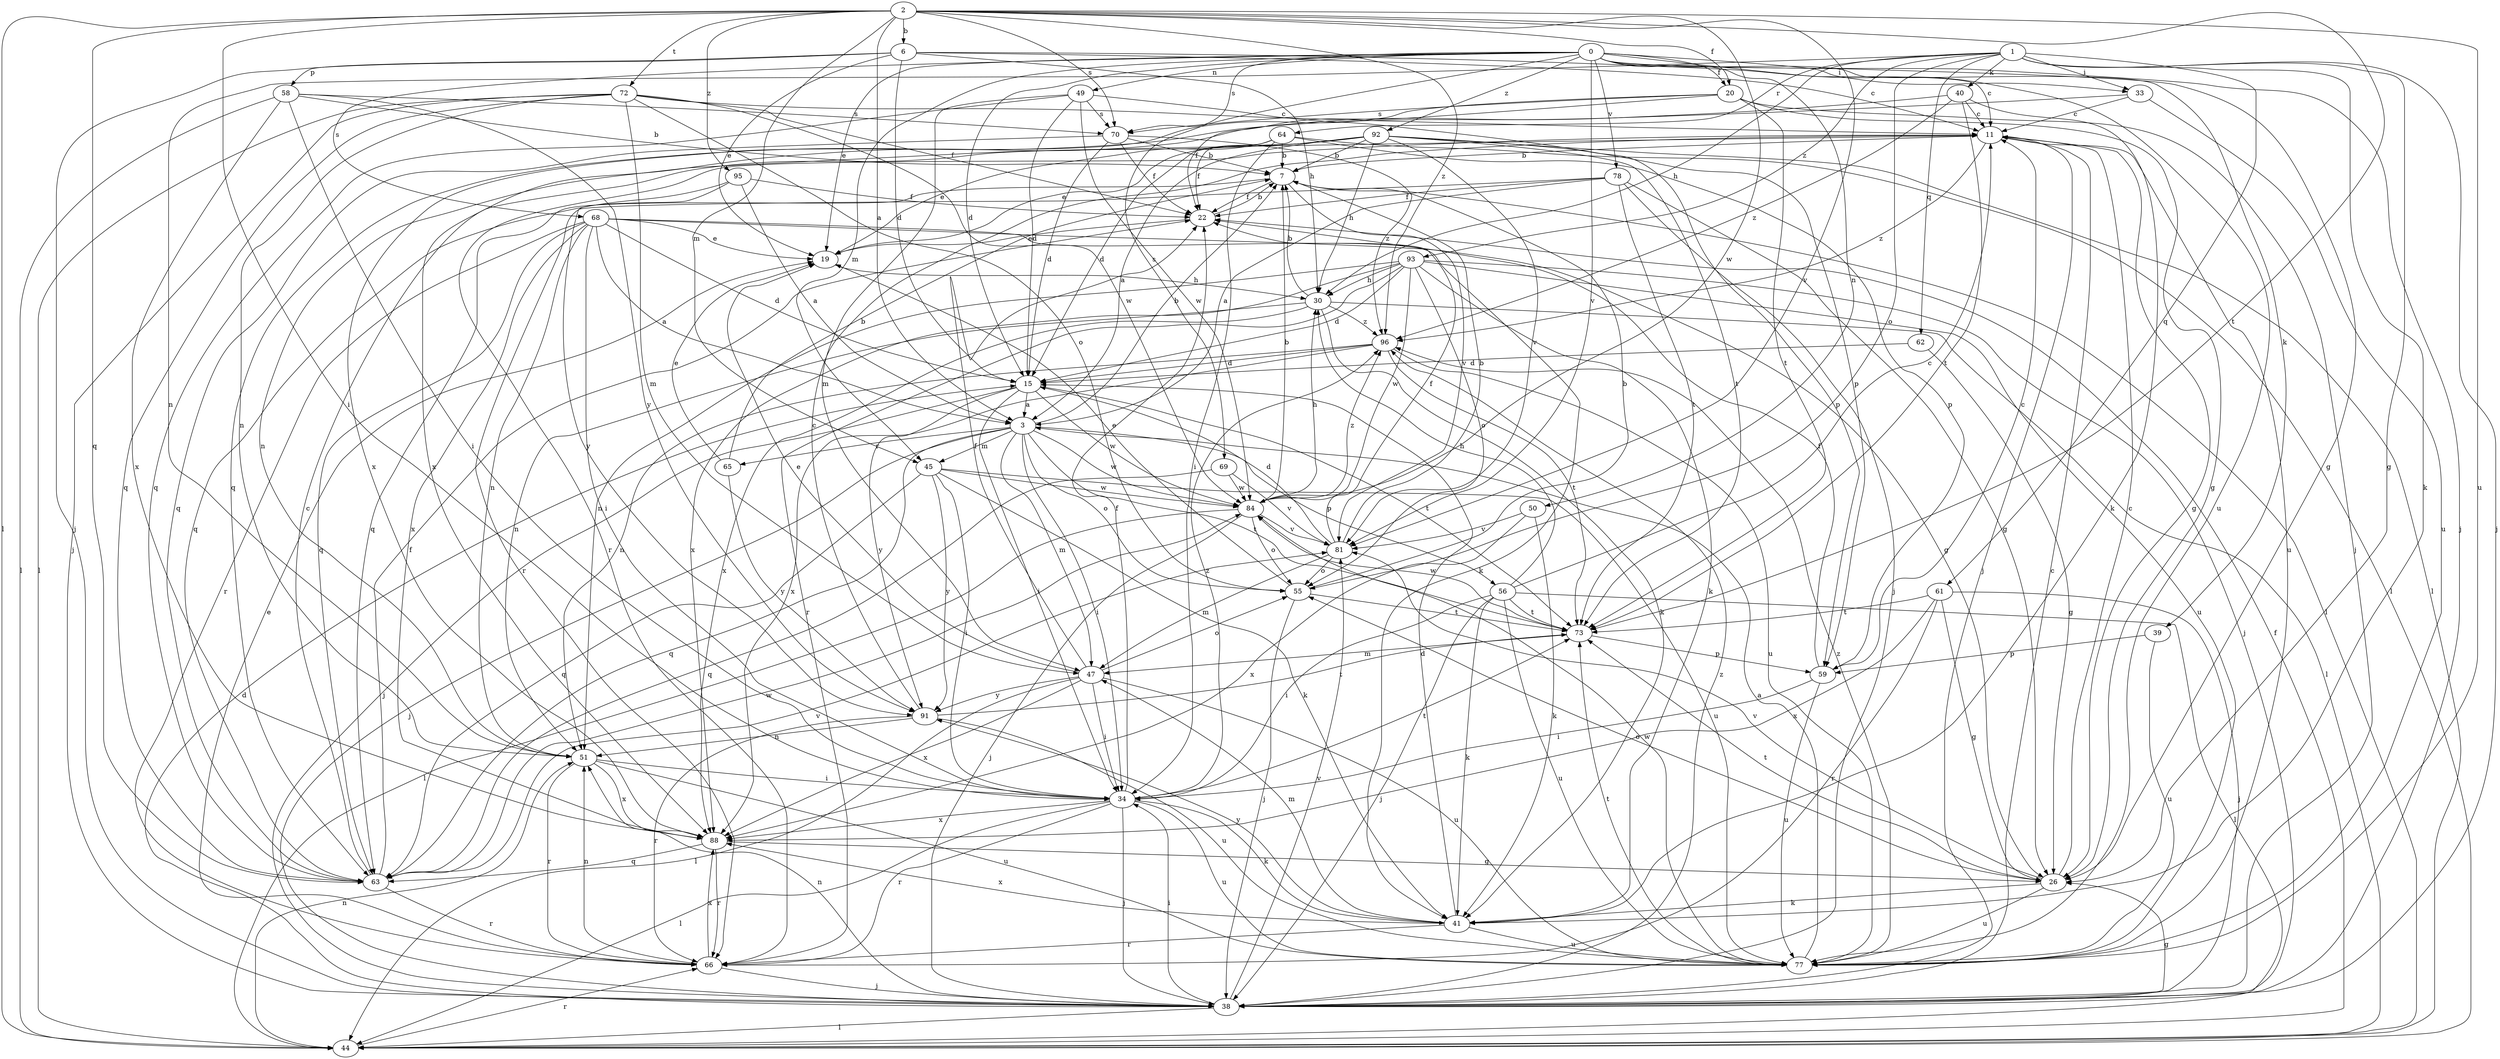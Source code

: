 strict digraph  {
0;
1;
2;
3;
6;
7;
11;
15;
19;
20;
22;
26;
30;
33;
34;
38;
39;
40;
41;
44;
45;
47;
49;
50;
51;
55;
56;
58;
59;
61;
62;
63;
64;
65;
66;
68;
69;
70;
72;
73;
77;
78;
81;
84;
88;
91;
92;
93;
95;
96;
0 -> 11  [label=c];
0 -> 15  [label=d];
0 -> 19  [label=e];
0 -> 20  [label=f];
0 -> 26  [label=g];
0 -> 33  [label=i];
0 -> 38  [label=j];
0 -> 39  [label=k];
0 -> 45  [label=m];
0 -> 49  [label=n];
0 -> 50  [label=n];
0 -> 68  [label=s];
0 -> 69  [label=s];
0 -> 70  [label=s];
0 -> 78  [label=v];
0 -> 81  [label=v];
0 -> 92  [label=z];
1 -> 26  [label=g];
1 -> 30  [label=h];
1 -> 33  [label=i];
1 -> 38  [label=j];
1 -> 40  [label=k];
1 -> 41  [label=k];
1 -> 51  [label=n];
1 -> 55  [label=o];
1 -> 61  [label=q];
1 -> 62  [label=q];
1 -> 64  [label=r];
1 -> 93  [label=z];
2 -> 3  [label=a];
2 -> 6  [label=b];
2 -> 20  [label=f];
2 -> 34  [label=i];
2 -> 44  [label=l];
2 -> 45  [label=m];
2 -> 63  [label=q];
2 -> 70  [label=s];
2 -> 72  [label=t];
2 -> 73  [label=t];
2 -> 77  [label=u];
2 -> 81  [label=v];
2 -> 84  [label=w];
2 -> 95  [label=z];
2 -> 96  [label=z];
3 -> 7  [label=b];
3 -> 34  [label=i];
3 -> 38  [label=j];
3 -> 45  [label=m];
3 -> 47  [label=m];
3 -> 55  [label=o];
3 -> 56  [label=p];
3 -> 63  [label=q];
3 -> 65  [label=r];
3 -> 73  [label=t];
3 -> 84  [label=w];
6 -> 11  [label=c];
6 -> 15  [label=d];
6 -> 19  [label=e];
6 -> 30  [label=h];
6 -> 38  [label=j];
6 -> 58  [label=p];
6 -> 77  [label=u];
7 -> 22  [label=f];
7 -> 44  [label=l];
7 -> 63  [label=q];
7 -> 81  [label=v];
11 -> 7  [label=b];
11 -> 26  [label=g];
11 -> 38  [label=j];
11 -> 66  [label=r];
11 -> 77  [label=u];
11 -> 96  [label=z];
15 -> 3  [label=a];
15 -> 34  [label=i];
15 -> 38  [label=j];
15 -> 73  [label=t];
15 -> 84  [label=w];
15 -> 91  [label=y];
19 -> 30  [label=h];
20 -> 22  [label=f];
20 -> 26  [label=g];
20 -> 38  [label=j];
20 -> 70  [label=s];
20 -> 73  [label=t];
20 -> 88  [label=x];
22 -> 7  [label=b];
22 -> 19  [label=e];
26 -> 11  [label=c];
26 -> 41  [label=k];
26 -> 55  [label=o];
26 -> 73  [label=t];
26 -> 77  [label=u];
26 -> 81  [label=v];
30 -> 7  [label=b];
30 -> 41  [label=k];
30 -> 44  [label=l];
30 -> 51  [label=n];
30 -> 88  [label=x];
30 -> 96  [label=z];
33 -> 11  [label=c];
33 -> 63  [label=q];
33 -> 77  [label=u];
34 -> 22  [label=f];
34 -> 38  [label=j];
34 -> 41  [label=k];
34 -> 44  [label=l];
34 -> 66  [label=r];
34 -> 73  [label=t];
34 -> 77  [label=u];
34 -> 88  [label=x];
34 -> 96  [label=z];
38 -> 11  [label=c];
38 -> 15  [label=d];
38 -> 26  [label=g];
38 -> 34  [label=i];
38 -> 44  [label=l];
38 -> 51  [label=n];
38 -> 81  [label=v];
38 -> 96  [label=z];
39 -> 59  [label=p];
39 -> 77  [label=u];
40 -> 11  [label=c];
40 -> 41  [label=k];
40 -> 73  [label=t];
40 -> 88  [label=x];
40 -> 96  [label=z];
41 -> 15  [label=d];
41 -> 47  [label=m];
41 -> 66  [label=r];
41 -> 77  [label=u];
41 -> 88  [label=x];
41 -> 91  [label=y];
44 -> 22  [label=f];
44 -> 51  [label=n];
44 -> 66  [label=r];
45 -> 34  [label=i];
45 -> 41  [label=k];
45 -> 63  [label=q];
45 -> 77  [label=u];
45 -> 84  [label=w];
45 -> 91  [label=y];
47 -> 19  [label=e];
47 -> 22  [label=f];
47 -> 34  [label=i];
47 -> 44  [label=l];
47 -> 55  [label=o];
47 -> 77  [label=u];
47 -> 88  [label=x];
47 -> 91  [label=y];
49 -> 15  [label=d];
49 -> 47  [label=m];
49 -> 59  [label=p];
49 -> 63  [label=q];
49 -> 70  [label=s];
49 -> 84  [label=w];
50 -> 41  [label=k];
50 -> 81  [label=v];
50 -> 88  [label=x];
51 -> 34  [label=i];
51 -> 66  [label=r];
51 -> 77  [label=u];
51 -> 88  [label=x];
55 -> 7  [label=b];
55 -> 19  [label=e];
55 -> 38  [label=j];
55 -> 73  [label=t];
56 -> 11  [label=c];
56 -> 30  [label=h];
56 -> 34  [label=i];
56 -> 38  [label=j];
56 -> 41  [label=k];
56 -> 44  [label=l];
56 -> 73  [label=t];
56 -> 77  [label=u];
58 -> 7  [label=b];
58 -> 34  [label=i];
58 -> 44  [label=l];
58 -> 70  [label=s];
58 -> 88  [label=x];
58 -> 91  [label=y];
59 -> 11  [label=c];
59 -> 22  [label=f];
59 -> 34  [label=i];
59 -> 77  [label=u];
61 -> 26  [label=g];
61 -> 38  [label=j];
61 -> 66  [label=r];
61 -> 73  [label=t];
61 -> 88  [label=x];
62 -> 15  [label=d];
62 -> 26  [label=g];
63 -> 11  [label=c];
63 -> 22  [label=f];
63 -> 66  [label=r];
63 -> 81  [label=v];
63 -> 84  [label=w];
64 -> 7  [label=b];
64 -> 19  [label=e];
64 -> 22  [label=f];
64 -> 34  [label=i];
64 -> 44  [label=l];
64 -> 59  [label=p];
65 -> 7  [label=b];
65 -> 19  [label=e];
65 -> 91  [label=y];
66 -> 19  [label=e];
66 -> 38  [label=j];
66 -> 51  [label=n];
66 -> 88  [label=x];
68 -> 3  [label=a];
68 -> 15  [label=d];
68 -> 19  [label=e];
68 -> 26  [label=g];
68 -> 34  [label=i];
68 -> 41  [label=k];
68 -> 51  [label=n];
68 -> 63  [label=q];
68 -> 66  [label=r];
68 -> 88  [label=x];
69 -> 63  [label=q];
69 -> 81  [label=v];
69 -> 84  [label=w];
70 -> 7  [label=b];
70 -> 15  [label=d];
70 -> 22  [label=f];
70 -> 63  [label=q];
70 -> 96  [label=z];
72 -> 11  [label=c];
72 -> 22  [label=f];
72 -> 38  [label=j];
72 -> 44  [label=l];
72 -> 47  [label=m];
72 -> 51  [label=n];
72 -> 55  [label=o];
72 -> 63  [label=q];
72 -> 84  [label=w];
73 -> 47  [label=m];
73 -> 59  [label=p];
73 -> 84  [label=w];
77 -> 3  [label=a];
77 -> 73  [label=t];
77 -> 84  [label=w];
77 -> 96  [label=z];
78 -> 3  [label=a];
78 -> 22  [label=f];
78 -> 26  [label=g];
78 -> 38  [label=j];
78 -> 66  [label=r];
78 -> 73  [label=t];
81 -> 7  [label=b];
81 -> 15  [label=d];
81 -> 22  [label=f];
81 -> 47  [label=m];
81 -> 55  [label=o];
84 -> 7  [label=b];
84 -> 30  [label=h];
84 -> 38  [label=j];
84 -> 44  [label=l];
84 -> 55  [label=o];
84 -> 81  [label=v];
84 -> 96  [label=z];
88 -> 26  [label=g];
88 -> 63  [label=q];
88 -> 66  [label=r];
91 -> 11  [label=c];
91 -> 51  [label=n];
91 -> 66  [label=r];
91 -> 73  [label=t];
91 -> 77  [label=u];
92 -> 3  [label=a];
92 -> 7  [label=b];
92 -> 15  [label=d];
92 -> 19  [label=e];
92 -> 30  [label=h];
92 -> 44  [label=l];
92 -> 51  [label=n];
92 -> 59  [label=p];
92 -> 73  [label=t];
92 -> 81  [label=v];
93 -> 15  [label=d];
93 -> 30  [label=h];
93 -> 38  [label=j];
93 -> 41  [label=k];
93 -> 51  [label=n];
93 -> 55  [label=o];
93 -> 66  [label=r];
93 -> 77  [label=u];
93 -> 84  [label=w];
93 -> 88  [label=x];
95 -> 3  [label=a];
95 -> 22  [label=f];
95 -> 63  [label=q];
95 -> 91  [label=y];
96 -> 15  [label=d];
96 -> 51  [label=n];
96 -> 73  [label=t];
96 -> 77  [label=u];
96 -> 88  [label=x];
}
